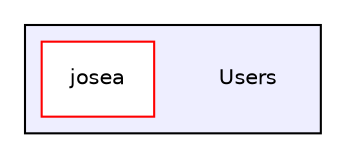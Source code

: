 digraph "C:/Users" {
  compound=true
  node [ fontsize="10", fontname="Helvetica"];
  edge [ labelfontsize="10", labelfontname="Helvetica"];
  subgraph clusterdir_8ceffd4ee35c3518d4e8bdc7e638efe8 {
    graph [ bgcolor="#eeeeff", pencolor="black", label="" URL="dir_8ceffd4ee35c3518d4e8bdc7e638efe8.html"];
    dir_8ceffd4ee35c3518d4e8bdc7e638efe8 [shape=plaintext label="Users"];
    dir_c6329affb2fdf8eab958aada9d56625d [shape=box label="josea" color="red" fillcolor="white" style="filled" URL="dir_c6329affb2fdf8eab958aada9d56625d.html"];
  }
}
